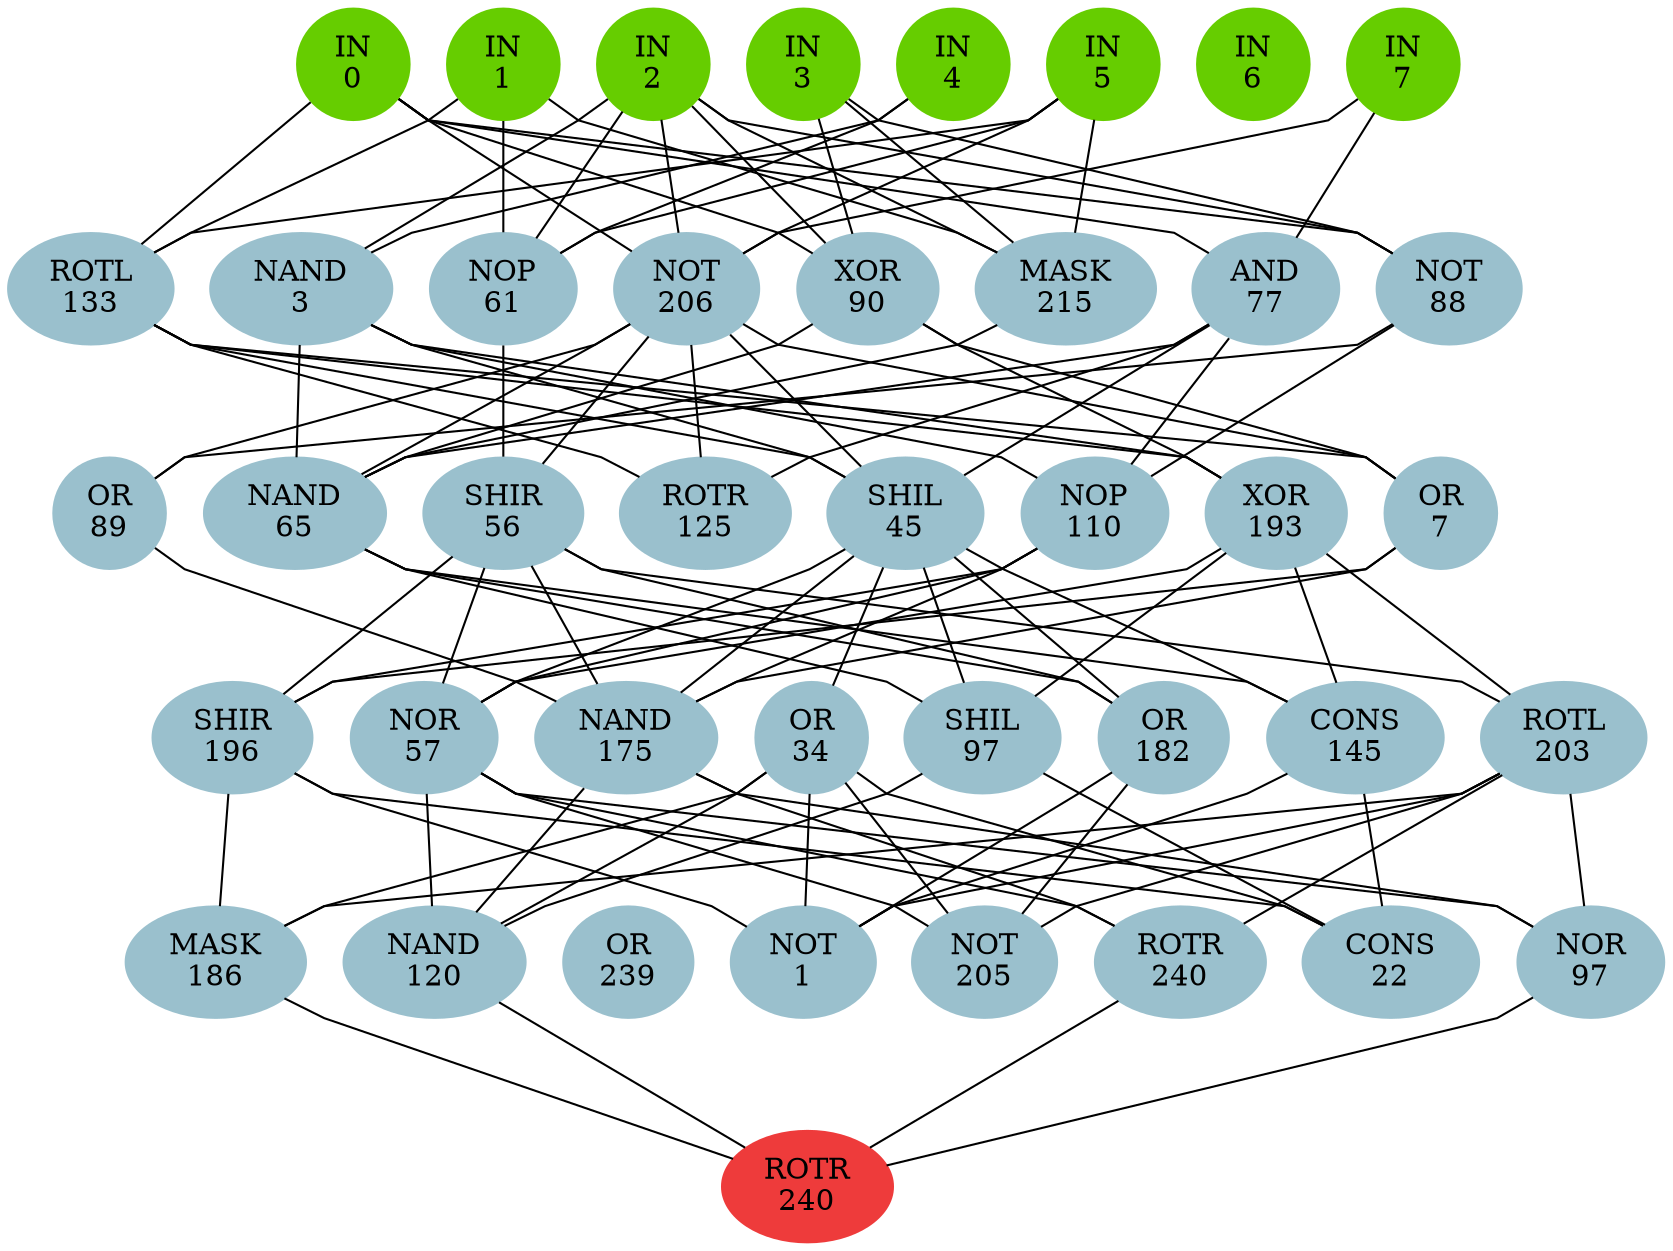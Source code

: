 graph EACircuit {
rankdir=BT;
ranksep=0.75;
ordering=out;
splines=polyline;
node [style=filled, color=lightblue2];

{ rank=same;
node [color=chartreuse3];
"-1_0"[label="IN\n0"];
node [color=chartreuse3];
"-1_1"[label="IN\n1"];
node [color=chartreuse3];
"-1_2"[label="IN\n2"];
node [color=chartreuse3];
"-1_3"[label="IN\n3"];
node [color=chartreuse3];
"-1_4"[label="IN\n4"];
node [color=chartreuse3];
"-1_5"[label="IN\n5"];
node [color=chartreuse3];
"-1_6"[label="IN\n6"];
node [color=chartreuse3];
"-1_7"[label="IN\n7"];
}
{ rank=same;
node [color=lightblue3];
"0_0"[label="ROTL\n133"];
node [color=lightblue3];
"0_1"[label="NAND\n3"];
node [color=lightblue3];
"0_2"[label="NOP\n61"];
node [color=lightblue3];
"0_3"[label="NOT\n206"];
node [color=lightblue3];
"0_4"[label="XOR\n90"];
node [color=lightblue3];
"0_5"[label="MASK\n215"];
node [color=lightblue3];
"0_6"[label="AND\n77"];
node [color=lightblue3];
"0_7"[label="NOT\n88"];
}
{ rank=same;
node [color=lightblue3];
"1_0"[label="OR\n89"];
node [color=lightblue3];
"1_1"[label="NAND\n65"];
node [color=lightblue3];
"1_2"[label="SHIR\n56"];
node [color=lightblue3];
"1_3"[label="ROTR\n125"];
node [color=lightblue3];
"1_4"[label="SHIL\n45"];
node [color=lightblue3];
"1_5"[label="NOP\n110"];
node [color=lightblue3];
"1_6"[label="XOR\n193"];
node [color=lightblue3];
"1_7"[label="OR\n7"];
}
{ rank=same;
node [color=lightblue3];
"2_0"[label="SHIR\n196"];
node [color=lightblue3];
"2_1"[label="NOR\n57"];
node [color=lightblue3];
"2_2"[label="NAND\n175"];
node [color=lightblue3];
"2_3"[label="OR\n34"];
node [color=lightblue3];
"2_4"[label="SHIL\n97"];
node [color=lightblue3];
"2_5"[label="OR\n182"];
node [color=lightblue3];
"2_6"[label="CONS\n145"];
node [color=lightblue3];
"2_7"[label="ROTL\n203"];
}
{ rank=same;
node [color=lightblue3];
"3_0"[label="MASK\n186"];
node [color=lightblue3];
"3_1"[label="NAND\n120"];
node [color=lightblue3];
"3_2"[label="OR\n239"];
node [color=lightblue3];
"3_3"[label="NOT\n1"];
node [color=lightblue3];
"3_4"[label="NOT\n205"];
node [color=lightblue3];
"3_5"[label="ROTR\n240"];
node [color=lightblue3];
"3_6"[label="CONS\n22"];
node [color=lightblue3];
"3_7"[label="NOR\n97"];
}
{ rank=same;
node [color=brown2];
"4_0"[label="ROTR\n240"];
}
edge[style=invis];
"-1_0" -- "-1_1" -- "-1_2" -- "-1_3" -- "-1_4" -- "-1_5" -- "-1_6" -- "-1_7";
"0_0" -- "0_1" -- "0_2" -- "0_3" -- "0_4" -- "0_5" -- "0_6" -- "0_7";
"1_0" -- "1_1" -- "1_2" -- "1_3" -- "1_4" -- "1_5" -- "1_6" -- "1_7";
"2_0" -- "2_1" -- "2_2" -- "2_3" -- "2_4" -- "2_5" -- "2_6" -- "2_7";
"3_0" -- "3_1" -- "3_2" -- "3_3" -- "3_4" -- "3_5" -- "3_6" -- "3_7";
"4_0" -- "4_0";
edge[style=solid];
"0_0" -- "-1_0";
"0_0" -- "-1_1";
"0_0" -- "-1_5";
"0_1" -- "-1_2";
"0_1" -- "-1_4";
"0_2" -- "-1_1";
"0_2" -- "-1_2";
"0_2" -- "-1_4";
"0_2" -- "-1_5";
"0_3" -- "-1_0";
"0_3" -- "-1_2";
"0_3" -- "-1_5";
"0_3" -- "-1_7";
"0_4" -- "-1_0";
"0_4" -- "-1_2";
"0_4" -- "-1_3";
"0_5" -- "-1_1";
"0_5" -- "-1_2";
"0_5" -- "-1_3";
"0_5" -- "-1_5";
"0_6" -- "-1_0";
"0_6" -- "-1_7";
"0_7" -- "-1_0";
"0_7" -- "-1_2";
"0_7" -- "-1_3";
"1_0" -- "0_3";
"1_0" -- "0_7";
"1_1" -- "0_1";
"1_1" -- "0_3";
"1_1" -- "0_4";
"1_1" -- "0_5";
"1_1" -- "0_6";
"1_2" -- "0_2";
"1_2" -- "0_3";
"1_3" -- "0_0";
"1_3" -- "0_3";
"1_3" -- "0_6";
"1_4" -- "0_0";
"1_4" -- "0_1";
"1_4" -- "0_3";
"1_4" -- "0_6";
"1_5" -- "0_1";
"1_5" -- "0_6";
"1_5" -- "0_7";
"1_6" -- "0_0";
"1_6" -- "0_1";
"1_6" -- "0_4";
"1_7" -- "0_0";
"1_7" -- "0_3";
"1_7" -- "0_4";
"2_0" -- "1_2";
"2_0" -- "1_5";
"2_0" -- "1_7";
"2_1" -- "1_2";
"2_1" -- "1_4";
"2_1" -- "1_5";
"2_1" -- "1_6";
"2_2" -- "1_0";
"2_2" -- "1_2";
"2_2" -- "1_4";
"2_2" -- "1_5";
"2_2" -- "1_7";
"2_3" -- "1_4";
"2_4" -- "1_1";
"2_4" -- "1_4";
"2_4" -- "1_6";
"2_5" -- "1_1";
"2_5" -- "1_2";
"2_5" -- "1_4";
"2_6" -- "1_1";
"2_6" -- "1_4";
"2_6" -- "1_6";
"2_7" -- "1_2";
"2_7" -- "1_6";
"3_0" -- "2_0";
"3_0" -- "2_3";
"3_0" -- "2_7";
"3_1" -- "2_1";
"3_1" -- "2_2";
"3_1" -- "2_3";
"3_1" -- "2_4";
"3_3" -- "2_0";
"3_3" -- "2_3";
"3_3" -- "2_5";
"3_3" -- "2_6";
"3_3" -- "2_7";
"3_4" -- "2_1";
"3_4" -- "2_3";
"3_4" -- "2_5";
"3_4" -- "2_7";
"3_5" -- "2_1";
"3_5" -- "2_2";
"3_5" -- "2_7";
"3_6" -- "2_0";
"3_6" -- "2_3";
"3_6" -- "2_4";
"3_6" -- "2_6";
"3_7" -- "2_1";
"3_7" -- "2_2";
"3_7" -- "2_7";
"4_0" -- "3_0";
"4_0" -- "3_1";
"4_0" -- "3_5";
"4_0" -- "3_7";
}